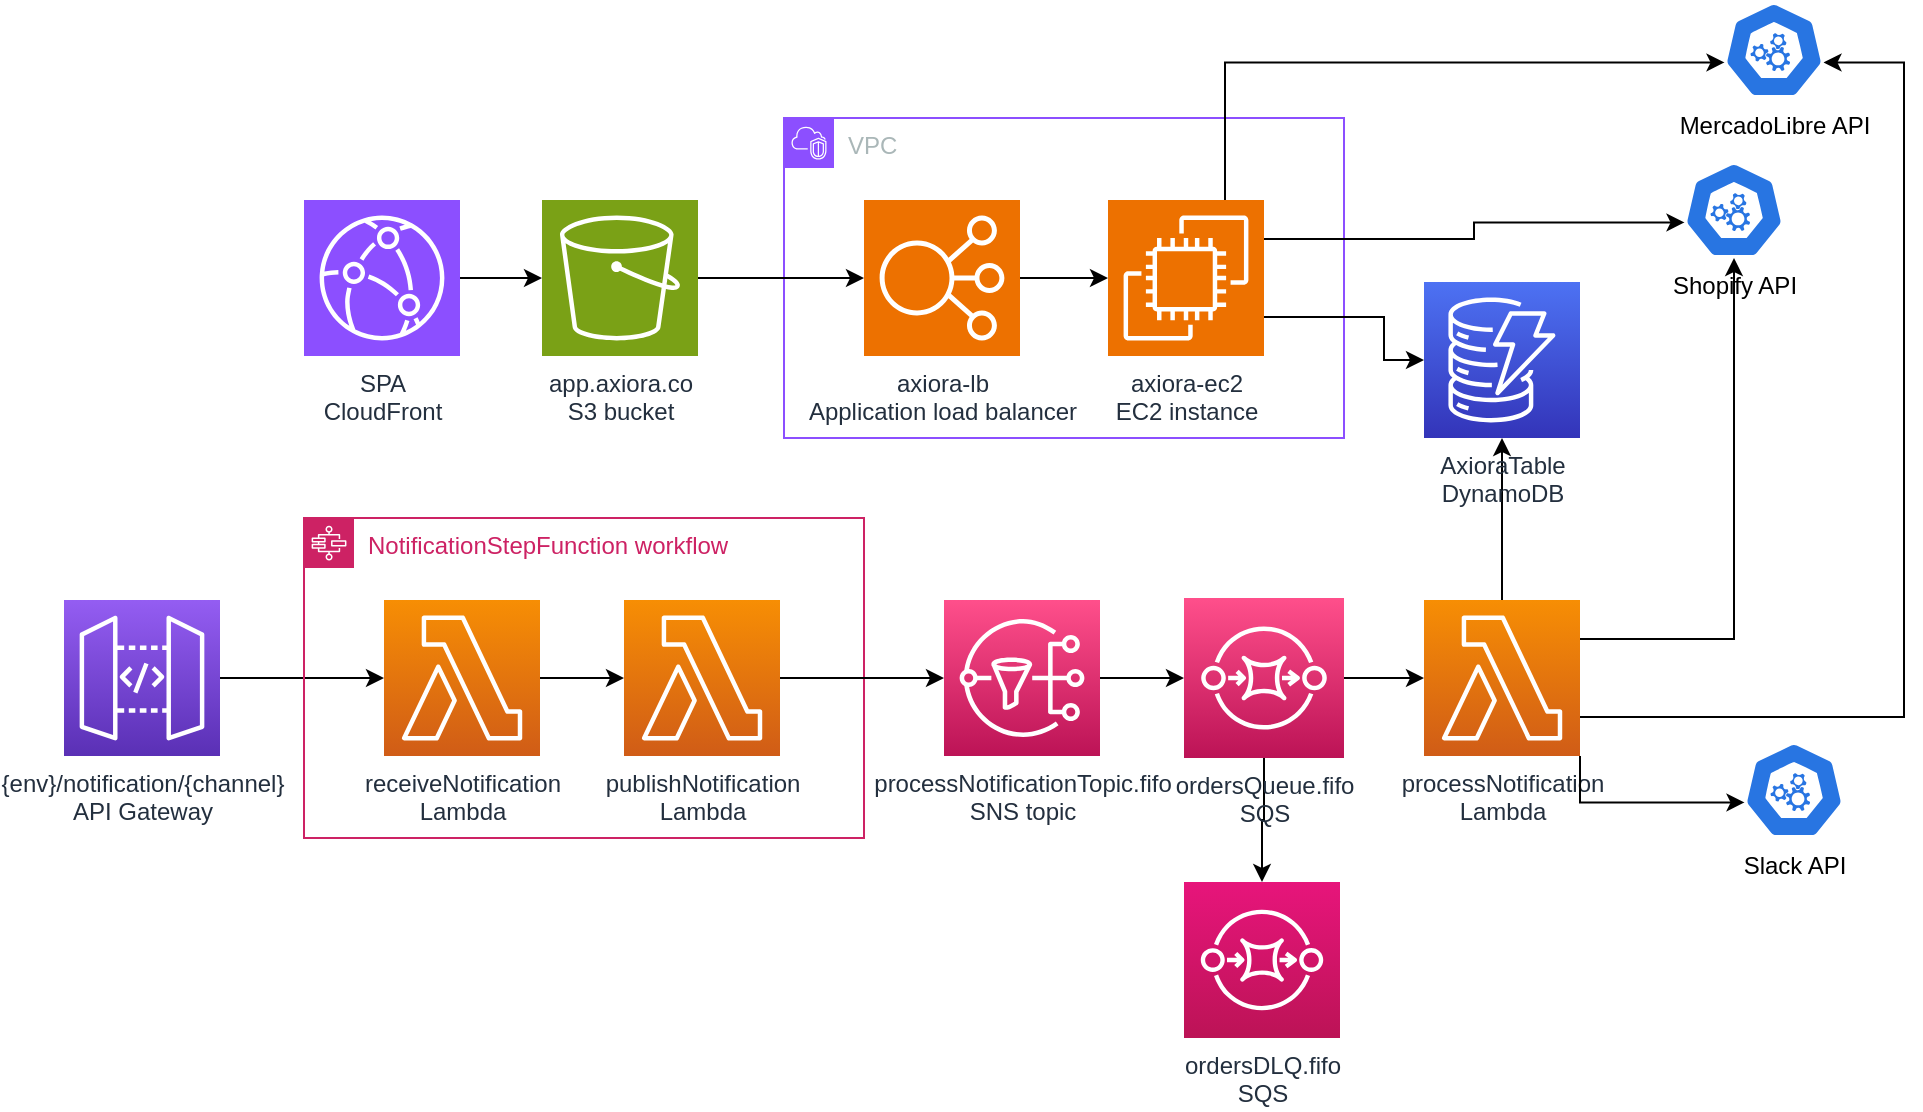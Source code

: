 <mxfile version="26.1.0">
  <diagram id="Ht1M8jgEwFfnCIfOTk4-" name="Page-1">
    <mxGraphModel dx="1090" dy="869" grid="1" gridSize="10" guides="1" tooltips="1" connect="1" arrows="1" fold="1" page="1" pageScale="1" pageWidth="1169" pageHeight="827" math="0" shadow="0">
      <root>
        <mxCell id="0" />
        <mxCell id="1" parent="0" />
        <mxCell id="V4btA8cFToWMoUm8rxuT-4" style="edgeStyle=orthogonalEdgeStyle;rounded=0;orthogonalLoop=1;jettySize=auto;html=1;" parent="1" source="V4btA8cFToWMoUm8rxuT-1" edge="1">
          <mxGeometry relative="1" as="geometry">
            <mxPoint x="280" y="478" as="targetPoint" />
          </mxGeometry>
        </mxCell>
        <mxCell id="V4btA8cFToWMoUm8rxuT-1" value="{env}/notification/{channel}&lt;br&gt;API Gateway" style="sketch=0;points=[[0,0,0],[0.25,0,0],[0.5,0,0],[0.75,0,0],[1,0,0],[0,1,0],[0.25,1,0],[0.5,1,0],[0.75,1,0],[1,1,0],[0,0.25,0],[0,0.5,0],[0,0.75,0],[1,0.25,0],[1,0.5,0],[1,0.75,0]];outlineConnect=0;fontColor=#232F3E;gradientColor=#945DF2;gradientDirection=north;fillColor=#5A30B5;strokeColor=#ffffff;dashed=0;verticalLabelPosition=bottom;verticalAlign=top;align=center;html=1;fontSize=12;fontStyle=0;aspect=fixed;shape=mxgraph.aws4.resourceIcon;resIcon=mxgraph.aws4.api_gateway;" parent="1" vertex="1">
          <mxGeometry x="120" y="439" width="78" height="78" as="geometry" />
        </mxCell>
        <mxCell id="V4btA8cFToWMoUm8rxuT-8" value="" style="edgeStyle=orthogonalEdgeStyle;rounded=0;orthogonalLoop=1;jettySize=auto;html=1;" parent="1" source="V4btA8cFToWMoUm8rxuT-5" target="V4btA8cFToWMoUm8rxuT-7" edge="1">
          <mxGeometry relative="1" as="geometry" />
        </mxCell>
        <mxCell id="V4btA8cFToWMoUm8rxuT-5" value="processNotificationTopic.fifo&lt;br&gt;SNS topic" style="sketch=0;points=[[0,0,0],[0.25,0,0],[0.5,0,0],[0.75,0,0],[1,0,0],[0,1,0],[0.25,1,0],[0.5,1,0],[0.75,1,0],[1,1,0],[0,0.25,0],[0,0.5,0],[0,0.75,0],[1,0.25,0],[1,0.5,0],[1,0.75,0]];outlineConnect=0;fontColor=#232F3E;gradientColor=#FF4F8B;gradientDirection=north;fillColor=#BC1356;strokeColor=#ffffff;dashed=0;verticalLabelPosition=bottom;verticalAlign=top;align=center;html=1;fontSize=12;fontStyle=0;aspect=fixed;shape=mxgraph.aws4.resourceIcon;resIcon=mxgraph.aws4.sns;" parent="1" vertex="1">
          <mxGeometry x="560" y="439" width="78" height="78" as="geometry" />
        </mxCell>
        <mxCell id="V4btA8cFToWMoUm8rxuT-11" value="" style="edgeStyle=orthogonalEdgeStyle;rounded=0;orthogonalLoop=1;jettySize=auto;html=1;" parent="1" source="V4btA8cFToWMoUm8rxuT-7" target="V4btA8cFToWMoUm8rxuT-10" edge="1">
          <mxGeometry relative="1" as="geometry" />
        </mxCell>
        <mxCell id="0M3Tpb144JCgM8JZPTpl-11" value="" style="edgeStyle=orthogonalEdgeStyle;rounded=0;orthogonalLoop=1;jettySize=auto;html=1;" parent="1" source="V4btA8cFToWMoUm8rxuT-7" target="0M3Tpb144JCgM8JZPTpl-10" edge="1">
          <mxGeometry relative="1" as="geometry" />
        </mxCell>
        <mxCell id="V4btA8cFToWMoUm8rxuT-7" value="ordersQueue.fifo&lt;br&gt;SQS" style="sketch=0;points=[[0,0,0],[0.25,0,0],[0.5,0,0],[0.75,0,0],[1,0,0],[0,1,0],[0.25,1,0],[0.5,1,0],[0.75,1,0],[1,1,0],[0,0.25,0],[0,0.5,0],[0,0.75,0],[1,0.25,0],[1,0.5,0],[1,0.75,0]];outlineConnect=0;fontColor=#232F3E;gradientColor=#FF4F8B;gradientDirection=north;fillColor=#BC1356;strokeColor=#ffffff;dashed=0;verticalLabelPosition=bottom;verticalAlign=top;align=center;html=1;fontSize=12;fontStyle=0;aspect=fixed;shape=mxgraph.aws4.resourceIcon;resIcon=mxgraph.aws4.sqs;" parent="1" vertex="1">
          <mxGeometry x="680" y="438" width="80" height="80" as="geometry" />
        </mxCell>
        <mxCell id="V4btA8cFToWMoUm8rxuT-17" value="" style="edgeStyle=orthogonalEdgeStyle;rounded=0;orthogonalLoop=1;jettySize=auto;html=1;" parent="1" source="V4btA8cFToWMoUm8rxuT-10" target="V4btA8cFToWMoUm8rxuT-15" edge="1">
          <mxGeometry relative="1" as="geometry" />
        </mxCell>
        <mxCell id="0M3Tpb144JCgM8JZPTpl-27" value="" style="edgeStyle=orthogonalEdgeStyle;rounded=0;orthogonalLoop=1;jettySize=auto;html=1;entryX=0.995;entryY=0.63;entryDx=0;entryDy=0;entryPerimeter=0;exitX=1;exitY=0.75;exitDx=0;exitDy=0;exitPerimeter=0;" parent="1" source="V4btA8cFToWMoUm8rxuT-10" target="0M3Tpb144JCgM8JZPTpl-19" edge="1">
          <mxGeometry relative="1" as="geometry">
            <mxPoint x="980" y="470" as="sourcePoint" />
            <Array as="points">
              <mxPoint x="1040" y="498" />
              <mxPoint x="1040" y="170" />
            </Array>
          </mxGeometry>
        </mxCell>
        <mxCell id="V4btA8cFToWMoUm8rxuT-10" value="processNotification&lt;br&gt;Lambda" style="sketch=0;points=[[0,0,0],[0.25,0,0],[0.5,0,0],[0.75,0,0],[1,0,0],[0,1,0],[0.25,1,0],[0.5,1,0],[0.75,1,0],[1,1,0],[0,0.25,0],[0,0.5,0],[0,0.75,0],[1,0.25,0],[1,0.5,0],[1,0.75,0]];outlineConnect=0;fontColor=#232F3E;gradientColor=#F78E04;gradientDirection=north;fillColor=#D05C17;strokeColor=#ffffff;dashed=0;verticalLabelPosition=bottom;verticalAlign=top;align=center;html=1;fontSize=12;fontStyle=0;aspect=fixed;shape=mxgraph.aws4.resourceIcon;resIcon=mxgraph.aws4.lambda;" parent="1" vertex="1">
          <mxGeometry x="800" y="439" width="78" height="78" as="geometry" />
        </mxCell>
        <mxCell id="V4btA8cFToWMoUm8rxuT-15" value="AxioraTable&lt;br&gt;DynamoDB&lt;br&gt;" style="sketch=0;points=[[0,0,0],[0.25,0,0],[0.5,0,0],[0.75,0,0],[1,0,0],[0,1,0],[0.25,1,0],[0.5,1,0],[0.75,1,0],[1,1,0],[0,0.25,0],[0,0.5,0],[0,0.75,0],[1,0.25,0],[1,0.5,0],[1,0.75,0]];outlineConnect=0;fontColor=#232F3E;gradientColor=#4D72F3;gradientDirection=north;fillColor=#3334B9;strokeColor=#ffffff;dashed=0;verticalLabelPosition=bottom;verticalAlign=top;align=center;html=1;fontSize=12;fontStyle=0;aspect=fixed;shape=mxgraph.aws4.resourceIcon;resIcon=mxgraph.aws4.dynamodb;" parent="1" vertex="1">
          <mxGeometry x="800" y="280" width="78" height="78" as="geometry" />
        </mxCell>
        <mxCell id="0M3Tpb144JCgM8JZPTpl-1" value="NotificationStepFunction&amp;nbsp;workflow" style="points=[[0,0],[0.25,0],[0.5,0],[0.75,0],[1,0],[1,0.25],[1,0.5],[1,0.75],[1,1],[0.75,1],[0.5,1],[0.25,1],[0,1],[0,0.75],[0,0.5],[0,0.25]];outlineConnect=0;gradientColor=none;html=1;whiteSpace=wrap;fontSize=12;fontStyle=0;container=1;pointerEvents=0;collapsible=0;recursiveResize=0;shape=mxgraph.aws4.group;grIcon=mxgraph.aws4.group_aws_step_functions_workflow;strokeColor=#CD2264;fillColor=none;verticalAlign=top;align=left;spacingLeft=30;fontColor=#CD2264;dashed=0;" parent="1" vertex="1">
          <mxGeometry x="240" y="398" width="280" height="160" as="geometry" />
        </mxCell>
        <mxCell id="0M3Tpb144JCgM8JZPTpl-7" value="" style="edgeStyle=orthogonalEdgeStyle;rounded=0;orthogonalLoop=1;jettySize=auto;html=1;" parent="0M3Tpb144JCgM8JZPTpl-1" source="0M3Tpb144JCgM8JZPTpl-2" target="0M3Tpb144JCgM8JZPTpl-4" edge="1">
          <mxGeometry relative="1" as="geometry" />
        </mxCell>
        <mxCell id="0M3Tpb144JCgM8JZPTpl-2" value="receiveNotification&lt;br&gt;Lambda" style="sketch=0;points=[[0,0,0],[0.25,0,0],[0.5,0,0],[0.75,0,0],[1,0,0],[0,1,0],[0.25,1,0],[0.5,1,0],[0.75,1,0],[1,1,0],[0,0.25,0],[0,0.5,0],[0,0.75,0],[1,0.25,0],[1,0.5,0],[1,0.75,0]];outlineConnect=0;fontColor=#232F3E;gradientColor=#F78E04;gradientDirection=north;fillColor=#D05C17;strokeColor=#ffffff;dashed=0;verticalLabelPosition=bottom;verticalAlign=top;align=center;html=1;fontSize=12;fontStyle=0;aspect=fixed;shape=mxgraph.aws4.resourceIcon;resIcon=mxgraph.aws4.lambda;" parent="0M3Tpb144JCgM8JZPTpl-1" vertex="1">
          <mxGeometry x="40" y="41" width="78" height="78" as="geometry" />
        </mxCell>
        <mxCell id="0M3Tpb144JCgM8JZPTpl-4" value="publishNotification&lt;br&gt;Lambda" style="sketch=0;points=[[0,0,0],[0.25,0,0],[0.5,0,0],[0.75,0,0],[1,0,0],[0,1,0],[0.25,1,0],[0.5,1,0],[0.75,1,0],[1,1,0],[0,0.25,0],[0,0.5,0],[0,0.75,0],[1,0.25,0],[1,0.5,0],[1,0.75,0]];outlineConnect=0;fontColor=#232F3E;gradientColor=#F78E04;gradientDirection=north;fillColor=#D05C17;strokeColor=#ffffff;dashed=0;verticalLabelPosition=bottom;verticalAlign=top;align=center;html=1;fontSize=12;fontStyle=0;aspect=fixed;shape=mxgraph.aws4.resourceIcon;resIcon=mxgraph.aws4.lambda;" parent="0M3Tpb144JCgM8JZPTpl-1" vertex="1">
          <mxGeometry x="160" y="41" width="78" height="78" as="geometry" />
        </mxCell>
        <mxCell id="0M3Tpb144JCgM8JZPTpl-9" value="" style="edgeStyle=orthogonalEdgeStyle;rounded=0;orthogonalLoop=1;jettySize=auto;html=1;" parent="1" source="0M3Tpb144JCgM8JZPTpl-4" target="V4btA8cFToWMoUm8rxuT-5" edge="1">
          <mxGeometry relative="1" as="geometry" />
        </mxCell>
        <mxCell id="0M3Tpb144JCgM8JZPTpl-10" value="ordersDLQ.fifo&lt;br&gt;SQS" style="sketch=0;points=[[0,0,0],[0.25,0,0],[0.5,0,0],[0.75,0,0],[1,0,0],[0,1,0],[0.25,1,0],[0.5,1,0],[0.75,1,0],[1,1,0],[0,0.25,0],[0,0.5,0],[0,0.75,0],[1,0.25,0],[1,0.5,0],[1,0.75,0]];outlineConnect=0;fontColor=#232F3E;fillColor=#BC1356;strokeColor=#ffffff;dashed=0;verticalLabelPosition=bottom;verticalAlign=top;align=center;html=1;fontSize=12;fontStyle=0;aspect=fixed;shape=mxgraph.aws4.resourceIcon;resIcon=mxgraph.aws4.sqs;gradientColor=#E7157B;gradientDirection=north;" parent="1" vertex="1">
          <mxGeometry x="680" y="580" width="78" height="78" as="geometry" />
        </mxCell>
        <mxCell id="0M3Tpb144JCgM8JZPTpl-19" value="MercadoLibre API" style="aspect=fixed;sketch=0;html=1;dashed=0;whitespace=wrap;verticalLabelPosition=bottom;verticalAlign=top;fillColor=#2875E2;strokeColor=#ffffff;points=[[0.005,0.63,0],[0.1,0.2,0],[0.9,0.2,0],[0.5,0,0],[0.995,0.63,0],[0.72,0.99,0],[0.5,1,0],[0.28,0.99,0]];shape=mxgraph.kubernetes.icon2;prIcon=api" parent="1" vertex="1">
          <mxGeometry x="950" y="140" width="50" height="48" as="geometry" />
        </mxCell>
        <mxCell id="0M3Tpb144JCgM8JZPTpl-20" value="Shopify API" style="aspect=fixed;sketch=0;html=1;dashed=0;whitespace=wrap;verticalLabelPosition=bottom;verticalAlign=top;fillColor=#2875E2;strokeColor=#ffffff;points=[[0.005,0.63,0],[0.1,0.2,0],[0.9,0.2,0],[0.5,0,0],[0.995,0.63,0],[0.72,0.99,0],[0.5,1,0],[0.28,0.99,0]];shape=mxgraph.kubernetes.icon2;prIcon=api" parent="1" vertex="1">
          <mxGeometry x="930" y="220" width="50" height="48" as="geometry" />
        </mxCell>
        <mxCell id="0M3Tpb144JCgM8JZPTpl-24" value="Slack API" style="aspect=fixed;sketch=0;html=1;dashed=0;whitespace=wrap;verticalLabelPosition=bottom;verticalAlign=top;fillColor=#2875E2;strokeColor=#ffffff;points=[[0.005,0.63,0],[0.1,0.2,0],[0.9,0.2,0],[0.5,0,0],[0.995,0.63,0],[0.72,0.99,0],[0.5,1,0],[0.28,0.99,0]];shape=mxgraph.kubernetes.icon2;prIcon=api" parent="1" vertex="1">
          <mxGeometry x="960" y="510" width="50" height="48" as="geometry" />
        </mxCell>
        <mxCell id="0M3Tpb144JCgM8JZPTpl-36" value="" style="edgeStyle=orthogonalEdgeStyle;rounded=0;orthogonalLoop=1;jettySize=auto;html=1;" parent="1" edge="1">
          <mxGeometry relative="1" as="geometry">
            <mxPoint x="680" y="318.0" as="targetPoint" />
          </mxGeometry>
        </mxCell>
        <mxCell id="0M3Tpb144JCgM8JZPTpl-34" value="" style="edgeStyle=orthogonalEdgeStyle;rounded=0;orthogonalLoop=1;jettySize=auto;html=1;" parent="1" edge="1">
          <mxGeometry relative="1" as="geometry">
            <mxPoint x="599" y="280" as="targetPoint" />
          </mxGeometry>
        </mxCell>
        <mxCell id="0M3Tpb144JCgM8JZPTpl-39" value="" style="edgeStyle=orthogonalEdgeStyle;rounded=0;orthogonalLoop=1;jettySize=auto;html=1;" parent="1" edge="1">
          <mxGeometry relative="1" as="geometry">
            <mxPoint x="560" y="179.0" as="targetPoint" />
          </mxGeometry>
        </mxCell>
        <mxCell id="0M3Tpb144JCgM8JZPTpl-43" style="edgeStyle=orthogonalEdgeStyle;rounded=0;orthogonalLoop=1;jettySize=auto;html=1;exitX=1;exitY=0.25;exitDx=0;exitDy=0;exitPerimeter=0;entryX=0.5;entryY=1;entryDx=0;entryDy=0;entryPerimeter=0;" parent="1" source="V4btA8cFToWMoUm8rxuT-10" target="0M3Tpb144JCgM8JZPTpl-20" edge="1">
          <mxGeometry relative="1" as="geometry" />
        </mxCell>
        <mxCell id="0M3Tpb144JCgM8JZPTpl-44" style="edgeStyle=orthogonalEdgeStyle;rounded=0;orthogonalLoop=1;jettySize=auto;html=1;exitX=1;exitY=1;exitDx=0;exitDy=0;exitPerimeter=0;entryX=0.005;entryY=0.63;entryDx=0;entryDy=0;entryPerimeter=0;" parent="1" source="V4btA8cFToWMoUm8rxuT-10" target="0M3Tpb144JCgM8JZPTpl-24" edge="1">
          <mxGeometry relative="1" as="geometry">
            <Array as="points">
              <mxPoint x="878" y="540" />
            </Array>
          </mxGeometry>
        </mxCell>
        <mxCell id="iTGe1LoehAC88isJKnTb-11" value="" style="edgeStyle=orthogonalEdgeStyle;rounded=0;orthogonalLoop=1;jettySize=auto;html=1;" parent="1" source="iTGe1LoehAC88isJKnTb-9" target="iTGe1LoehAC88isJKnTb-10" edge="1">
          <mxGeometry relative="1" as="geometry" />
        </mxCell>
        <mxCell id="iTGe1LoehAC88isJKnTb-9" value="SPA&lt;div&gt;CloudFront&lt;/div&gt;" style="sketch=0;points=[[0,0,0],[0.25,0,0],[0.5,0,0],[0.75,0,0],[1,0,0],[0,1,0],[0.25,1,0],[0.5,1,0],[0.75,1,0],[1,1,0],[0,0.25,0],[0,0.5,0],[0,0.75,0],[1,0.25,0],[1,0.5,0],[1,0.75,0]];outlineConnect=0;fontColor=#232F3E;fillColor=#8C4FFF;strokeColor=#ffffff;dashed=0;verticalLabelPosition=bottom;verticalAlign=top;align=center;html=1;fontSize=12;fontStyle=0;aspect=fixed;shape=mxgraph.aws4.resourceIcon;resIcon=mxgraph.aws4.cloudfront;" parent="1" vertex="1">
          <mxGeometry x="240" y="239" width="78" height="78" as="geometry" />
        </mxCell>
        <mxCell id="iTGe1LoehAC88isJKnTb-10" value="app.axiora.co&lt;div&gt;S3 bucket&lt;/div&gt;" style="sketch=0;points=[[0,0,0],[0.25,0,0],[0.5,0,0],[0.75,0,0],[1,0,0],[0,1,0],[0.25,1,0],[0.5,1,0],[0.75,1,0],[1,1,0],[0,0.25,0],[0,0.5,0],[0,0.75,0],[1,0.25,0],[1,0.5,0],[1,0.75,0]];outlineConnect=0;fontColor=#232F3E;fillColor=#7AA116;strokeColor=#ffffff;dashed=0;verticalLabelPosition=bottom;verticalAlign=top;align=center;html=1;fontSize=12;fontStyle=0;aspect=fixed;shape=mxgraph.aws4.resourceIcon;resIcon=mxgraph.aws4.s3;" parent="1" vertex="1">
          <mxGeometry x="359" y="239" width="78" height="78" as="geometry" />
        </mxCell>
        <mxCell id="JXUcizdmRQQK5d2w1FEq-1" value="VPC" style="points=[[0,0],[0.25,0],[0.5,0],[0.75,0],[1,0],[1,0.25],[1,0.5],[1,0.75],[1,1],[0.75,1],[0.5,1],[0.25,1],[0,1],[0,0.75],[0,0.5],[0,0.25]];outlineConnect=0;gradientColor=none;html=1;whiteSpace=wrap;fontSize=12;fontStyle=0;container=1;pointerEvents=0;collapsible=0;recursiveResize=0;shape=mxgraph.aws4.group;grIcon=mxgraph.aws4.group_vpc2;strokeColor=#8C4FFF;fillColor=none;verticalAlign=top;align=left;spacingLeft=30;fontColor=#AAB7B8;dashed=0;" vertex="1" parent="1">
          <mxGeometry x="480" y="198" width="280" height="160" as="geometry" />
        </mxCell>
        <mxCell id="JXUcizdmRQQK5d2w1FEq-4" style="edgeStyle=orthogonalEdgeStyle;rounded=0;orthogonalLoop=1;jettySize=auto;html=1;exitX=1;exitY=0.5;exitDx=0;exitDy=0;exitPerimeter=0;" edge="1" parent="JXUcizdmRQQK5d2w1FEq-1" source="JXUcizdmRQQK5d2w1FEq-2" target="JXUcizdmRQQK5d2w1FEq-3">
          <mxGeometry relative="1" as="geometry" />
        </mxCell>
        <mxCell id="JXUcizdmRQQK5d2w1FEq-2" value="axiora-lb&lt;div&gt;Application load balancer&lt;/div&gt;" style="sketch=0;points=[[0,0,0],[0.25,0,0],[0.5,0,0],[0.75,0,0],[1,0,0],[0,1,0],[0.25,1,0],[0.5,1,0],[0.75,1,0],[1,1,0],[0,0.25,0],[0,0.5,0],[0,0.75,0],[1,0.25,0],[1,0.5,0],[1,0.75,0]];outlineConnect=0;fontColor=#232F3E;fillColor=#ED7100;strokeColor=#ffffff;dashed=0;verticalLabelPosition=bottom;verticalAlign=top;align=center;html=1;fontSize=12;fontStyle=0;aspect=fixed;shape=mxgraph.aws4.resourceIcon;resIcon=mxgraph.aws4.elastic_load_balancing;" vertex="1" parent="JXUcizdmRQQK5d2w1FEq-1">
          <mxGeometry x="40" y="41" width="78" height="78" as="geometry" />
        </mxCell>
        <mxCell id="JXUcizdmRQQK5d2w1FEq-3" value="axiora-ec2&lt;div&gt;EC2 instance&lt;/div&gt;" style="sketch=0;points=[[0,0,0],[0.25,0,0],[0.5,0,0],[0.75,0,0],[1,0,0],[0,1,0],[0.25,1,0],[0.5,1,0],[0.75,1,0],[1,1,0],[0,0.25,0],[0,0.5,0],[0,0.75,0],[1,0.25,0],[1,0.5,0],[1,0.75,0]];outlineConnect=0;fontColor=#232F3E;fillColor=#ED7100;strokeColor=#ffffff;dashed=0;verticalLabelPosition=bottom;verticalAlign=top;align=center;html=1;fontSize=12;fontStyle=0;aspect=fixed;shape=mxgraph.aws4.resourceIcon;resIcon=mxgraph.aws4.ec2;" vertex="1" parent="JXUcizdmRQQK5d2w1FEq-1">
          <mxGeometry x="162" y="41" width="78" height="78" as="geometry" />
        </mxCell>
        <mxCell id="JXUcizdmRQQK5d2w1FEq-5" style="edgeStyle=orthogonalEdgeStyle;rounded=0;orthogonalLoop=1;jettySize=auto;html=1;entryX=0;entryY=0.5;entryDx=0;entryDy=0;entryPerimeter=0;" edge="1" parent="1" source="iTGe1LoehAC88isJKnTb-10" target="JXUcizdmRQQK5d2w1FEq-2">
          <mxGeometry relative="1" as="geometry" />
        </mxCell>
        <mxCell id="JXUcizdmRQQK5d2w1FEq-9" style="edgeStyle=orthogonalEdgeStyle;rounded=0;orthogonalLoop=1;jettySize=auto;html=1;exitX=0.75;exitY=0;exitDx=0;exitDy=0;exitPerimeter=0;entryX=0.005;entryY=0.63;entryDx=0;entryDy=0;entryPerimeter=0;" edge="1" parent="1" source="JXUcizdmRQQK5d2w1FEq-3" target="0M3Tpb144JCgM8JZPTpl-19">
          <mxGeometry relative="1" as="geometry" />
        </mxCell>
        <mxCell id="JXUcizdmRQQK5d2w1FEq-10" style="edgeStyle=orthogonalEdgeStyle;rounded=0;orthogonalLoop=1;jettySize=auto;html=1;exitX=1;exitY=0.25;exitDx=0;exitDy=0;exitPerimeter=0;entryX=0.005;entryY=0.63;entryDx=0;entryDy=0;entryPerimeter=0;" edge="1" parent="1" source="JXUcizdmRQQK5d2w1FEq-3" target="0M3Tpb144JCgM8JZPTpl-20">
          <mxGeometry relative="1" as="geometry" />
        </mxCell>
        <mxCell id="JXUcizdmRQQK5d2w1FEq-11" style="edgeStyle=orthogonalEdgeStyle;rounded=0;orthogonalLoop=1;jettySize=auto;html=1;exitX=1;exitY=0.75;exitDx=0;exitDy=0;exitPerimeter=0;entryX=0;entryY=0.5;entryDx=0;entryDy=0;entryPerimeter=0;" edge="1" parent="1" source="JXUcizdmRQQK5d2w1FEq-3" target="V4btA8cFToWMoUm8rxuT-15">
          <mxGeometry relative="1" as="geometry">
            <Array as="points">
              <mxPoint x="780" y="298" />
              <mxPoint x="780" y="319" />
            </Array>
          </mxGeometry>
        </mxCell>
      </root>
    </mxGraphModel>
  </diagram>
</mxfile>
